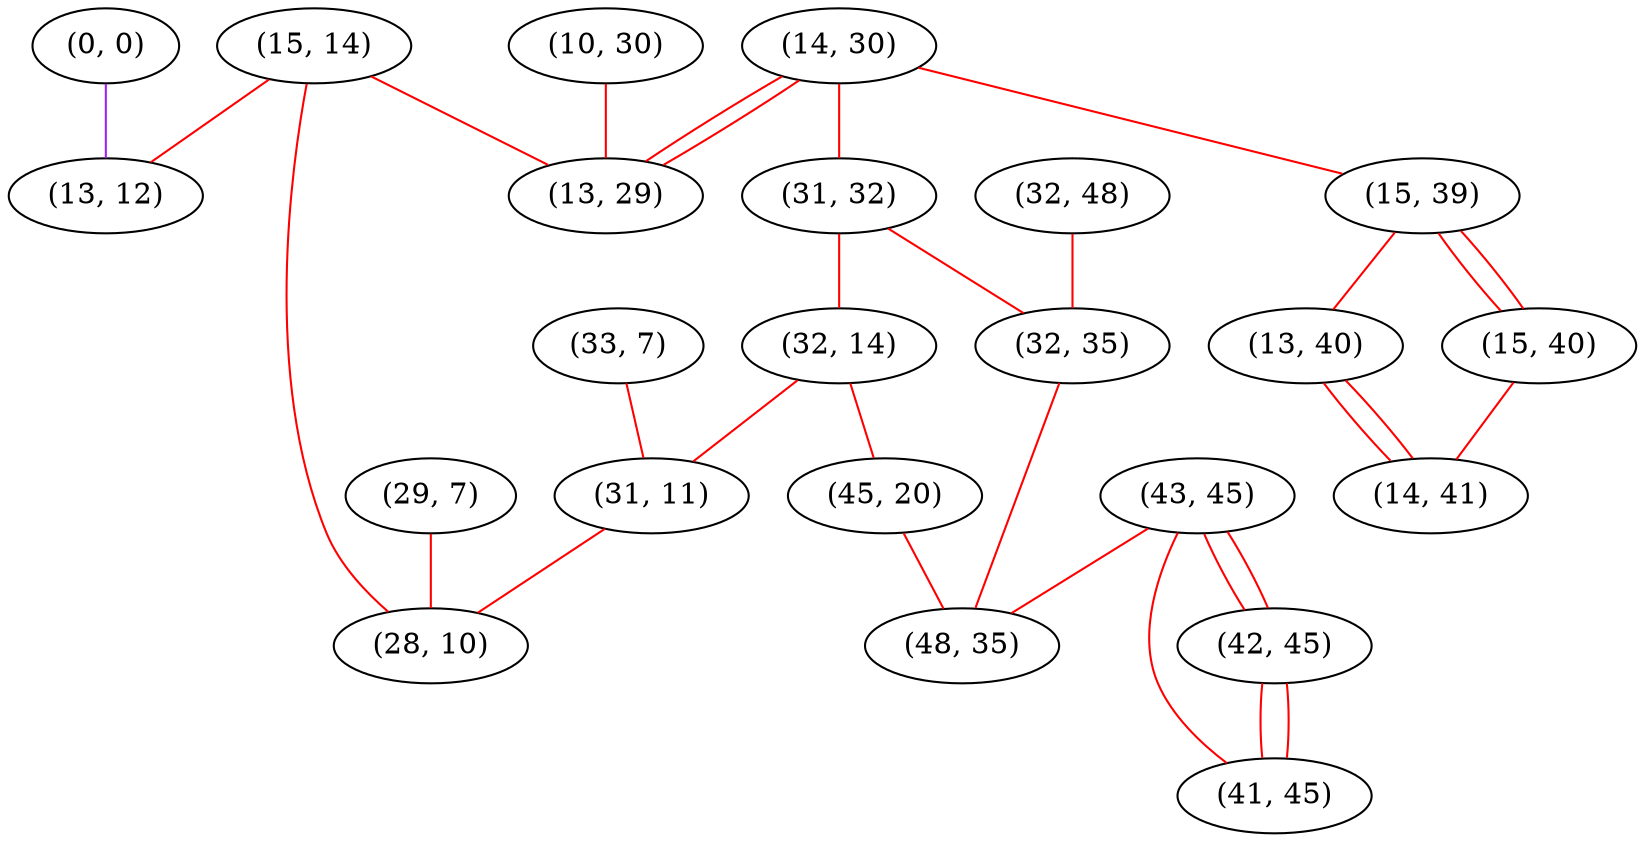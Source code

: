 graph "" {
"(14, 30)";
"(0, 0)";
"(33, 7)";
"(31, 32)";
"(15, 14)";
"(13, 12)";
"(10, 30)";
"(32, 14)";
"(15, 39)";
"(13, 40)";
"(43, 45)";
"(31, 11)";
"(29, 7)";
"(28, 10)";
"(42, 45)";
"(32, 48)";
"(32, 35)";
"(45, 20)";
"(41, 45)";
"(48, 35)";
"(13, 29)";
"(15, 40)";
"(14, 41)";
"(14, 30)" -- "(31, 32)"  [color=red, key=0, weight=1];
"(14, 30)" -- "(13, 29)"  [color=red, key=0, weight=1];
"(14, 30)" -- "(13, 29)"  [color=red, key=1, weight=1];
"(14, 30)" -- "(15, 39)"  [color=red, key=0, weight=1];
"(0, 0)" -- "(13, 12)"  [color=purple, key=0, weight=4];
"(33, 7)" -- "(31, 11)"  [color=red, key=0, weight=1];
"(31, 32)" -- "(32, 14)"  [color=red, key=0, weight=1];
"(31, 32)" -- "(32, 35)"  [color=red, key=0, weight=1];
"(15, 14)" -- "(28, 10)"  [color=red, key=0, weight=1];
"(15, 14)" -- "(13, 12)"  [color=red, key=0, weight=1];
"(15, 14)" -- "(13, 29)"  [color=red, key=0, weight=1];
"(10, 30)" -- "(13, 29)"  [color=red, key=0, weight=1];
"(32, 14)" -- "(31, 11)"  [color=red, key=0, weight=1];
"(32, 14)" -- "(45, 20)"  [color=red, key=0, weight=1];
"(15, 39)" -- "(15, 40)"  [color=red, key=0, weight=1];
"(15, 39)" -- "(15, 40)"  [color=red, key=1, weight=1];
"(15, 39)" -- "(13, 40)"  [color=red, key=0, weight=1];
"(13, 40)" -- "(14, 41)"  [color=red, key=0, weight=1];
"(13, 40)" -- "(14, 41)"  [color=red, key=1, weight=1];
"(43, 45)" -- "(41, 45)"  [color=red, key=0, weight=1];
"(43, 45)" -- "(48, 35)"  [color=red, key=0, weight=1];
"(43, 45)" -- "(42, 45)"  [color=red, key=0, weight=1];
"(43, 45)" -- "(42, 45)"  [color=red, key=1, weight=1];
"(31, 11)" -- "(28, 10)"  [color=red, key=0, weight=1];
"(29, 7)" -- "(28, 10)"  [color=red, key=0, weight=1];
"(42, 45)" -- "(41, 45)"  [color=red, key=0, weight=1];
"(42, 45)" -- "(41, 45)"  [color=red, key=1, weight=1];
"(32, 48)" -- "(32, 35)"  [color=red, key=0, weight=1];
"(32, 35)" -- "(48, 35)"  [color=red, key=0, weight=1];
"(45, 20)" -- "(48, 35)"  [color=red, key=0, weight=1];
"(15, 40)" -- "(14, 41)"  [color=red, key=0, weight=1];
}

